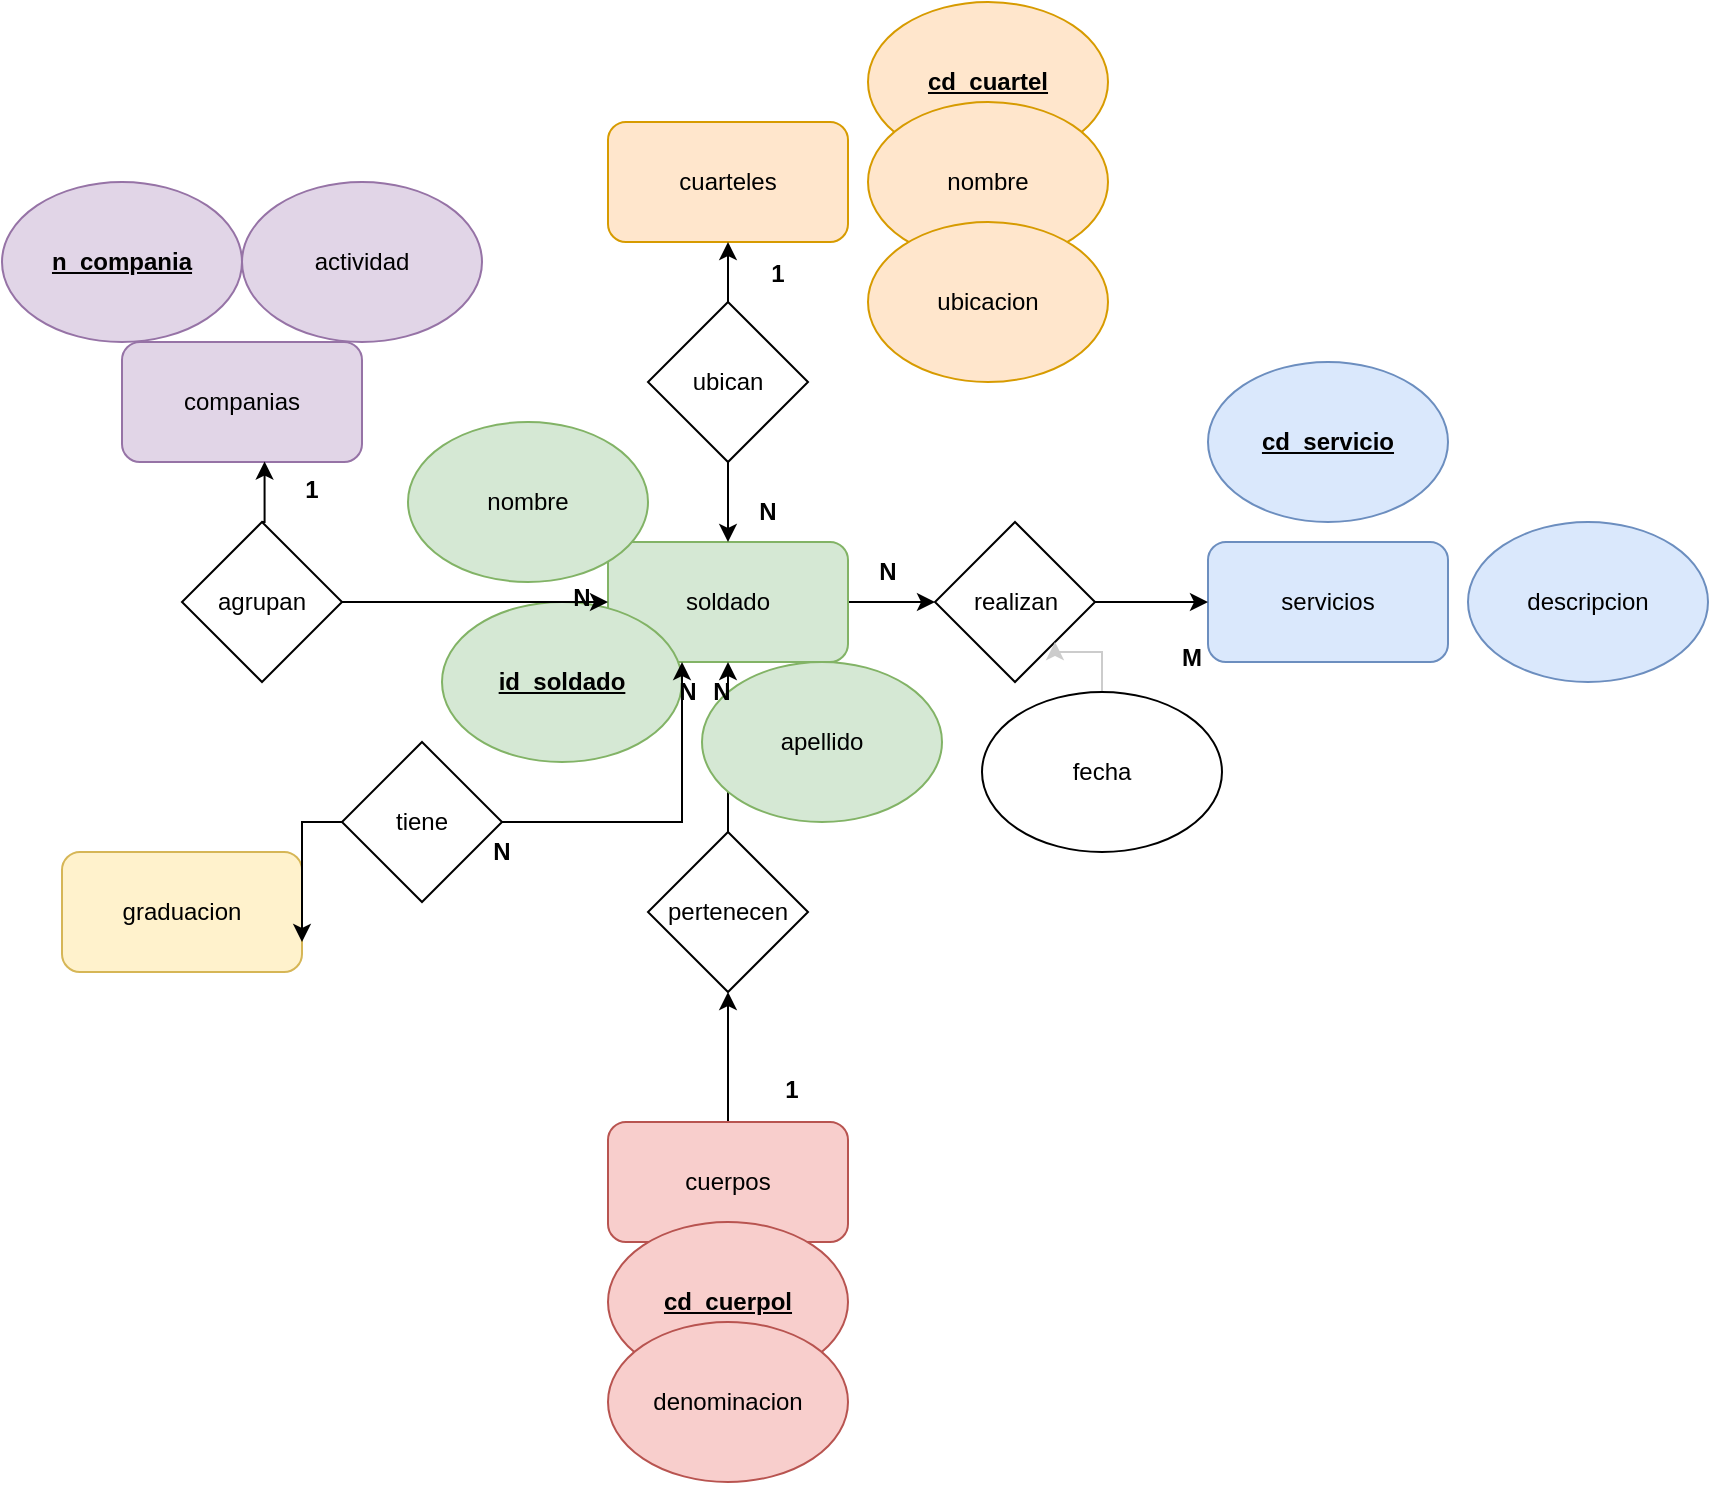 <mxfile version="20.3.0" type="github">
  <diagram id="iPgRtR1L-TcSnscyCKVe" name="Página-1">
    <mxGraphModel dx="936" dy="1701" grid="1" gridSize="10" guides="1" tooltips="1" connect="1" arrows="1" fold="1" page="1" pageScale="1" pageWidth="827" pageHeight="1169" math="0" shadow="0">
      <root>
        <mxCell id="0" />
        <mxCell id="1" parent="0" />
        <mxCell id="9rAKCQmf9io4upp8FnNU-29" style="edgeStyle=orthogonalEdgeStyle;rounded=0;orthogonalLoop=1;jettySize=auto;html=1;exitX=1;exitY=0.5;exitDx=0;exitDy=0;entryX=0;entryY=0.5;entryDx=0;entryDy=0;" edge="1" parent="1" source="9rAKCQmf9io4upp8FnNU-1" target="9rAKCQmf9io4upp8FnNU-6">
          <mxGeometry relative="1" as="geometry" />
        </mxCell>
        <mxCell id="9rAKCQmf9io4upp8FnNU-1" value="soldado" style="rounded=1;whiteSpace=wrap;html=1;fillColor=#d5e8d4;strokeColor=#82b366;" vertex="1" parent="1">
          <mxGeometry x="413" y="60" width="120" height="60" as="geometry" />
        </mxCell>
        <mxCell id="9rAKCQmf9io4upp8FnNU-2" value="cuarteles" style="rounded=1;whiteSpace=wrap;html=1;fillColor=#ffe6cc;strokeColor=#d79b00;" vertex="1" parent="1">
          <mxGeometry x="413" y="-150" width="120" height="60" as="geometry" />
        </mxCell>
        <mxCell id="9rAKCQmf9io4upp8FnNU-26" value="" style="edgeStyle=orthogonalEdgeStyle;rounded=0;orthogonalLoop=1;jettySize=auto;html=1;" edge="1" parent="1" source="9rAKCQmf9io4upp8FnNU-3" target="9rAKCQmf9io4upp8FnNU-7">
          <mxGeometry relative="1" as="geometry" />
        </mxCell>
        <mxCell id="9rAKCQmf9io4upp8FnNU-3" value="cuerpos" style="rounded=1;whiteSpace=wrap;html=1;fillColor=#f8cecc;strokeColor=#b85450;" vertex="1" parent="1">
          <mxGeometry x="413" y="350" width="120" height="60" as="geometry" />
        </mxCell>
        <mxCell id="9rAKCQmf9io4upp8FnNU-4" value="companias" style="rounded=1;whiteSpace=wrap;html=1;fillColor=#e1d5e7;strokeColor=#9673a6;" vertex="1" parent="1">
          <mxGeometry x="170" y="-40" width="120" height="60" as="geometry" />
        </mxCell>
        <mxCell id="9rAKCQmf9io4upp8FnNU-5" value="servicios" style="rounded=1;whiteSpace=wrap;html=1;fillColor=#dae8fc;strokeColor=#6c8ebf;" vertex="1" parent="1">
          <mxGeometry x="713" y="60" width="120" height="60" as="geometry" />
        </mxCell>
        <mxCell id="9rAKCQmf9io4upp8FnNU-30" style="edgeStyle=orthogonalEdgeStyle;rounded=0;orthogonalLoop=1;jettySize=auto;html=1;exitX=1;exitY=0.5;exitDx=0;exitDy=0;entryX=0;entryY=0.5;entryDx=0;entryDy=0;" edge="1" parent="1" source="9rAKCQmf9io4upp8FnNU-6" target="9rAKCQmf9io4upp8FnNU-5">
          <mxGeometry relative="1" as="geometry" />
        </mxCell>
        <mxCell id="9rAKCQmf9io4upp8FnNU-6" value="realizan" style="rhombus;whiteSpace=wrap;html=1;" vertex="1" parent="1">
          <mxGeometry x="576.5" y="50" width="80" height="80" as="geometry" />
        </mxCell>
        <mxCell id="9rAKCQmf9io4upp8FnNU-24" value="" style="edgeStyle=orthogonalEdgeStyle;rounded=0;orthogonalLoop=1;jettySize=auto;html=1;" edge="1" parent="1" source="9rAKCQmf9io4upp8FnNU-7" target="9rAKCQmf9io4upp8FnNU-1">
          <mxGeometry relative="1" as="geometry" />
        </mxCell>
        <mxCell id="9rAKCQmf9io4upp8FnNU-7" value="pertenecen" style="rhombus;whiteSpace=wrap;html=1;" vertex="1" parent="1">
          <mxGeometry x="433" y="205" width="80" height="80" as="geometry" />
        </mxCell>
        <mxCell id="9rAKCQmf9io4upp8FnNU-9" value="&lt;b&gt;&lt;u&gt;id_soldado&lt;/u&gt;&lt;/b&gt;" style="ellipse;whiteSpace=wrap;html=1;fillColor=#d5e8d4;strokeColor=#82b366;" vertex="1" parent="1">
          <mxGeometry x="330" y="90" width="120" height="80" as="geometry" />
        </mxCell>
        <mxCell id="9rAKCQmf9io4upp8FnNU-10" value="nombre" style="ellipse;whiteSpace=wrap;html=1;fillColor=#d5e8d4;strokeColor=#82b366;" vertex="1" parent="1">
          <mxGeometry x="313" width="120" height="80" as="geometry" />
        </mxCell>
        <mxCell id="9rAKCQmf9io4upp8FnNU-11" value="apellido" style="ellipse;whiteSpace=wrap;html=1;fillColor=#d5e8d4;strokeColor=#82b366;" vertex="1" parent="1">
          <mxGeometry x="460" y="120" width="120" height="80" as="geometry" />
        </mxCell>
        <mxCell id="9rAKCQmf9io4upp8FnNU-13" value="&lt;b&gt;&lt;u&gt;cd_cuartel&lt;/u&gt;&lt;/b&gt;" style="ellipse;whiteSpace=wrap;html=1;fillColor=#ffe6cc;strokeColor=#d79b00;" vertex="1" parent="1">
          <mxGeometry x="543" y="-210" width="120" height="80" as="geometry" />
        </mxCell>
        <mxCell id="9rAKCQmf9io4upp8FnNU-14" value="nombre" style="ellipse;whiteSpace=wrap;html=1;fillColor=#ffe6cc;strokeColor=#d79b00;" vertex="1" parent="1">
          <mxGeometry x="543" y="-160" width="120" height="80" as="geometry" />
        </mxCell>
        <mxCell id="9rAKCQmf9io4upp8FnNU-15" value="ubicacion" style="ellipse;whiteSpace=wrap;html=1;fillColor=#ffe6cc;strokeColor=#d79b00;" vertex="1" parent="1">
          <mxGeometry x="543" y="-100" width="120" height="80" as="geometry" />
        </mxCell>
        <mxCell id="9rAKCQmf9io4upp8FnNU-16" value="&lt;b&gt;&lt;u&gt;cd_cuerpol&lt;/u&gt;&lt;/b&gt;" style="ellipse;whiteSpace=wrap;html=1;fillColor=#f8cecc;strokeColor=#b85450;" vertex="1" parent="1">
          <mxGeometry x="413" y="400" width="120" height="80" as="geometry" />
        </mxCell>
        <mxCell id="9rAKCQmf9io4upp8FnNU-17" value="denominacion" style="ellipse;whiteSpace=wrap;html=1;fillColor=#f8cecc;strokeColor=#b85450;" vertex="1" parent="1">
          <mxGeometry x="413" y="450" width="120" height="80" as="geometry" />
        </mxCell>
        <mxCell id="9rAKCQmf9io4upp8FnNU-18" value="&lt;b&gt;&lt;u&gt;n_compania&lt;/u&gt;&lt;/b&gt;" style="ellipse;whiteSpace=wrap;html=1;fillColor=#e1d5e7;strokeColor=#9673a6;" vertex="1" parent="1">
          <mxGeometry x="110" y="-120" width="120" height="80" as="geometry" />
        </mxCell>
        <mxCell id="9rAKCQmf9io4upp8FnNU-19" value="actividad" style="ellipse;whiteSpace=wrap;html=1;fillColor=#e1d5e7;strokeColor=#9673a6;" vertex="1" parent="1">
          <mxGeometry x="230" y="-120" width="120" height="80" as="geometry" />
        </mxCell>
        <mxCell id="9rAKCQmf9io4upp8FnNU-20" value="&lt;b&gt;&lt;u&gt;cd_servicio&lt;/u&gt;&lt;/b&gt;" style="ellipse;whiteSpace=wrap;html=1;fillColor=#dae8fc;strokeColor=#6c8ebf;" vertex="1" parent="1">
          <mxGeometry x="713" y="-30" width="120" height="80" as="geometry" />
        </mxCell>
        <mxCell id="9rAKCQmf9io4upp8FnNU-21" value="descripcion" style="ellipse;whiteSpace=wrap;html=1;fillColor=#dae8fc;strokeColor=#6c8ebf;" vertex="1" parent="1">
          <mxGeometry x="843" y="50" width="120" height="80" as="geometry" />
        </mxCell>
        <mxCell id="9rAKCQmf9io4upp8FnNU-27" style="edgeStyle=orthogonalEdgeStyle;rounded=0;orthogonalLoop=1;jettySize=auto;html=1;exitX=0.5;exitY=1;exitDx=0;exitDy=0;entryX=0.5;entryY=0;entryDx=0;entryDy=0;" edge="1" parent="1" source="9rAKCQmf9io4upp8FnNU-23" target="9rAKCQmf9io4upp8FnNU-1">
          <mxGeometry relative="1" as="geometry" />
        </mxCell>
        <mxCell id="9rAKCQmf9io4upp8FnNU-28" style="edgeStyle=orthogonalEdgeStyle;rounded=0;orthogonalLoop=1;jettySize=auto;html=1;exitX=0.5;exitY=0;exitDx=0;exitDy=0;entryX=0.5;entryY=1;entryDx=0;entryDy=0;" edge="1" parent="1" source="9rAKCQmf9io4upp8FnNU-23" target="9rAKCQmf9io4upp8FnNU-2">
          <mxGeometry relative="1" as="geometry" />
        </mxCell>
        <mxCell id="9rAKCQmf9io4upp8FnNU-23" value="ubican" style="rhombus;whiteSpace=wrap;html=1;" vertex="1" parent="1">
          <mxGeometry x="433" y="-60" width="80" height="80" as="geometry" />
        </mxCell>
        <mxCell id="9rAKCQmf9io4upp8FnNU-38" style="edgeStyle=orthogonalEdgeStyle;rounded=0;orthogonalLoop=1;jettySize=auto;html=1;exitX=0.5;exitY=0;exitDx=0;exitDy=0;entryX=0.594;entryY=0.996;entryDx=0;entryDy=0;entryPerimeter=0;" edge="1" parent="1" source="9rAKCQmf9io4upp8FnNU-35" target="9rAKCQmf9io4upp8FnNU-4">
          <mxGeometry relative="1" as="geometry" />
        </mxCell>
        <mxCell id="9rAKCQmf9io4upp8FnNU-39" style="edgeStyle=orthogonalEdgeStyle;rounded=0;orthogonalLoop=1;jettySize=auto;html=1;entryX=0;entryY=0.5;entryDx=0;entryDy=0;" edge="1" parent="1" source="9rAKCQmf9io4upp8FnNU-35" target="9rAKCQmf9io4upp8FnNU-1">
          <mxGeometry relative="1" as="geometry" />
        </mxCell>
        <mxCell id="9rAKCQmf9io4upp8FnNU-35" value="agrupan" style="rhombus;whiteSpace=wrap;html=1;" vertex="1" parent="1">
          <mxGeometry x="200" y="50" width="80" height="80" as="geometry" />
        </mxCell>
        <mxCell id="9rAKCQmf9io4upp8FnNU-40" value="graduacion" style="rounded=1;whiteSpace=wrap;html=1;fillColor=#fff2cc;strokeColor=#d6b656;" vertex="1" parent="1">
          <mxGeometry x="140" y="215" width="120" height="60" as="geometry" />
        </mxCell>
        <mxCell id="9rAKCQmf9io4upp8FnNU-43" style="edgeStyle=orthogonalEdgeStyle;rounded=0;orthogonalLoop=1;jettySize=auto;html=1;entryX=1;entryY=0.75;entryDx=0;entryDy=0;" edge="1" parent="1" source="9rAKCQmf9io4upp8FnNU-42" target="9rAKCQmf9io4upp8FnNU-40">
          <mxGeometry relative="1" as="geometry" />
        </mxCell>
        <mxCell id="9rAKCQmf9io4upp8FnNU-44" style="edgeStyle=orthogonalEdgeStyle;rounded=0;orthogonalLoop=1;jettySize=auto;html=1;exitX=1;exitY=0.5;exitDx=0;exitDy=0;" edge="1" parent="1" source="9rAKCQmf9io4upp8FnNU-42" target="9rAKCQmf9io4upp8FnNU-1">
          <mxGeometry relative="1" as="geometry">
            <Array as="points">
              <mxPoint x="450" y="200" />
            </Array>
          </mxGeometry>
        </mxCell>
        <mxCell id="9rAKCQmf9io4upp8FnNU-42" value="tiene" style="rhombus;whiteSpace=wrap;html=1;" vertex="1" parent="1">
          <mxGeometry x="280" y="160" width="80" height="80" as="geometry" />
        </mxCell>
        <mxCell id="9rAKCQmf9io4upp8FnNU-46" style="edgeStyle=orthogonalEdgeStyle;rounded=0;orthogonalLoop=1;jettySize=auto;html=1;entryX=1;entryY=1;entryDx=0;entryDy=0;strokeColor=#CCCCCC;" edge="1" parent="1" source="9rAKCQmf9io4upp8FnNU-45" target="9rAKCQmf9io4upp8FnNU-6">
          <mxGeometry relative="1" as="geometry" />
        </mxCell>
        <mxCell id="9rAKCQmf9io4upp8FnNU-45" value="fecha" style="ellipse;whiteSpace=wrap;html=1;" vertex="1" parent="1">
          <mxGeometry x="600" y="135" width="120" height="80" as="geometry" />
        </mxCell>
        <mxCell id="9rAKCQmf9io4upp8FnNU-48" value="&lt;b&gt;M&lt;/b&gt;" style="text;html=1;strokeColor=none;fillColor=none;align=center;verticalAlign=middle;whiteSpace=wrap;rounded=0;" vertex="1" parent="1">
          <mxGeometry x="690" y="105" width="30" height="25" as="geometry" />
        </mxCell>
        <mxCell id="9rAKCQmf9io4upp8FnNU-53" value="&lt;b&gt;1&lt;/b&gt;" style="text;html=1;strokeColor=none;fillColor=none;align=center;verticalAlign=middle;whiteSpace=wrap;rounded=0;" vertex="1" parent="1">
          <mxGeometry x="490" y="320" width="30" height="27.5" as="geometry" />
        </mxCell>
        <mxCell id="9rAKCQmf9io4upp8FnNU-54" value="&lt;b&gt;1&lt;/b&gt;" style="text;html=1;strokeColor=none;fillColor=none;align=center;verticalAlign=middle;whiteSpace=wrap;rounded=0;" vertex="1" parent="1">
          <mxGeometry x="483" y="-87.5" width="30" height="27.5" as="geometry" />
        </mxCell>
        <mxCell id="9rAKCQmf9io4upp8FnNU-55" value="&lt;b&gt;1&lt;/b&gt;" style="text;html=1;strokeColor=none;fillColor=none;align=center;verticalAlign=middle;whiteSpace=wrap;rounded=0;" vertex="1" parent="1">
          <mxGeometry x="250" y="20" width="30" height="27.5" as="geometry" />
        </mxCell>
        <mxCell id="9rAKCQmf9io4upp8FnNU-56" value="&lt;b&gt;N&lt;/b&gt;" style="text;html=1;strokeColor=none;fillColor=none;align=center;verticalAlign=middle;whiteSpace=wrap;rounded=0;" vertex="1" parent="1">
          <mxGeometry x="473" y="30" width="40" height="30" as="geometry" />
        </mxCell>
        <mxCell id="9rAKCQmf9io4upp8FnNU-57" value="&lt;b&gt;N&lt;/b&gt;" style="text;html=1;strokeColor=none;fillColor=none;align=center;verticalAlign=middle;whiteSpace=wrap;rounded=0;" vertex="1" parent="1">
          <mxGeometry x="533" y="60" width="40" height="30" as="geometry" />
        </mxCell>
        <mxCell id="9rAKCQmf9io4upp8FnNU-58" value="&lt;b&gt;N&lt;/b&gt;" style="text;html=1;strokeColor=none;fillColor=none;align=center;verticalAlign=middle;whiteSpace=wrap;rounded=0;" vertex="1" parent="1">
          <mxGeometry x="380" y="72.5" width="40" height="30" as="geometry" />
        </mxCell>
        <mxCell id="9rAKCQmf9io4upp8FnNU-59" value="&lt;b&gt;N&lt;/b&gt;" style="text;html=1;strokeColor=none;fillColor=none;align=center;verticalAlign=middle;whiteSpace=wrap;rounded=0;" vertex="1" parent="1">
          <mxGeometry x="433" y="120" width="40" height="30" as="geometry" />
        </mxCell>
        <mxCell id="9rAKCQmf9io4upp8FnNU-60" value="&lt;b&gt;N&lt;/b&gt;" style="text;html=1;strokeColor=none;fillColor=none;align=center;verticalAlign=middle;whiteSpace=wrap;rounded=0;" vertex="1" parent="1">
          <mxGeometry x="340" y="200" width="40" height="30" as="geometry" />
        </mxCell>
        <mxCell id="9rAKCQmf9io4upp8FnNU-61" value="&lt;b&gt;N&lt;/b&gt;" style="text;html=1;strokeColor=none;fillColor=none;align=center;verticalAlign=middle;whiteSpace=wrap;rounded=0;" vertex="1" parent="1">
          <mxGeometry x="450" y="120" width="40" height="30" as="geometry" />
        </mxCell>
      </root>
    </mxGraphModel>
  </diagram>
</mxfile>
